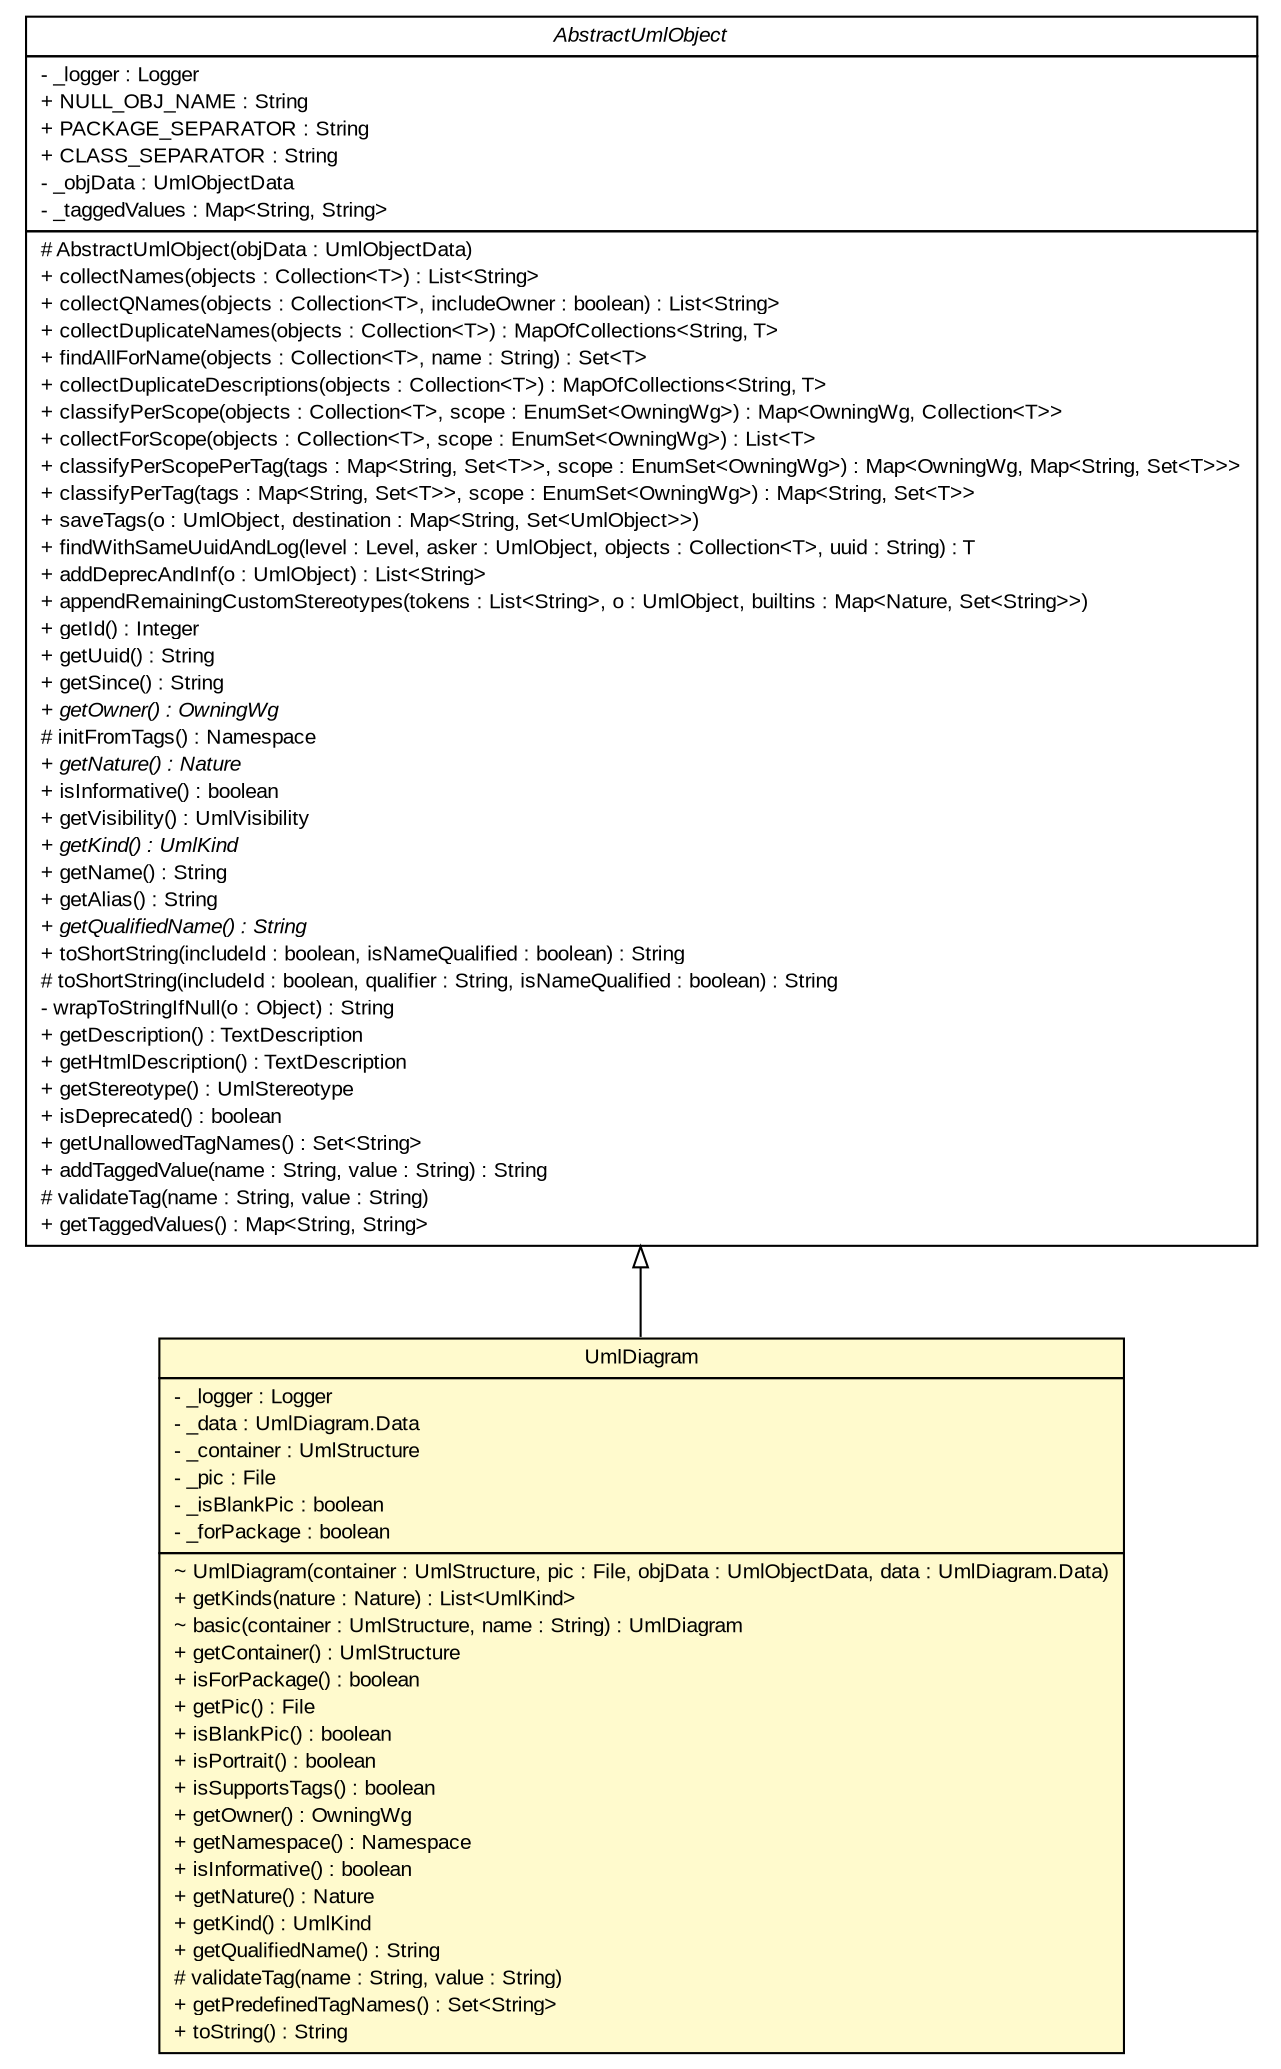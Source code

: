 #!/usr/local/bin/dot
#
# Class diagram 
# Generated by UMLGraph version R5_6_6-6-g3bdff0 (http://www.umlgraph.org/)
#

digraph G {
	edge [fontname="arial",fontsize=10,labelfontname="arial",labelfontsize=10];
	node [fontname="arial",fontsize=10,shape=plaintext];
	nodesep=0.25;
	ranksep=0.5;
	// org.tanjakostic.jcleancim.model.UmlDiagram
	c189933 [label=<<table title="org.tanjakostic.jcleancim.model.UmlDiagram" border="0" cellborder="1" cellspacing="0" cellpadding="2" port="p" bgcolor="lemonChiffon" href="./UmlDiagram.html">
		<tr><td><table border="0" cellspacing="0" cellpadding="1">
<tr><td align="center" balign="center"> UmlDiagram </td></tr>
		</table></td></tr>
		<tr><td><table border="0" cellspacing="0" cellpadding="1">
<tr><td align="left" balign="left"> - _logger : Logger </td></tr>
<tr><td align="left" balign="left"> - _data : UmlDiagram.Data </td></tr>
<tr><td align="left" balign="left"> - _container : UmlStructure </td></tr>
<tr><td align="left" balign="left"> - _pic : File </td></tr>
<tr><td align="left" balign="left"> - _isBlankPic : boolean </td></tr>
<tr><td align="left" balign="left"> - _forPackage : boolean </td></tr>
		</table></td></tr>
		<tr><td><table border="0" cellspacing="0" cellpadding="1">
<tr><td align="left" balign="left"> ~ UmlDiagram(container : UmlStructure, pic : File, objData : UmlObjectData, data : UmlDiagram.Data) </td></tr>
<tr><td align="left" balign="left"> + getKinds(nature : Nature) : List&lt;UmlKind&gt; </td></tr>
<tr><td align="left" balign="left"> ~ basic(container : UmlStructure, name : String) : UmlDiagram </td></tr>
<tr><td align="left" balign="left"> + getContainer() : UmlStructure </td></tr>
<tr><td align="left" balign="left"> + isForPackage() : boolean </td></tr>
<tr><td align="left" balign="left"> + getPic() : File </td></tr>
<tr><td align="left" balign="left"> + isBlankPic() : boolean </td></tr>
<tr><td align="left" balign="left"> + isPortrait() : boolean </td></tr>
<tr><td align="left" balign="left"> + isSupportsTags() : boolean </td></tr>
<tr><td align="left" balign="left"> + getOwner() : OwningWg </td></tr>
<tr><td align="left" balign="left"> + getNamespace() : Namespace </td></tr>
<tr><td align="left" balign="left"> + isInformative() : boolean </td></tr>
<tr><td align="left" balign="left"> + getNature() : Nature </td></tr>
<tr><td align="left" balign="left"> + getKind() : UmlKind </td></tr>
<tr><td align="left" balign="left"> + getQualifiedName() : String </td></tr>
<tr><td align="left" balign="left"> # validateTag(name : String, value : String) </td></tr>
<tr><td align="left" balign="left"> + getPredefinedTagNames() : Set&lt;String&gt; </td></tr>
<tr><td align="left" balign="left"> + toString() : String </td></tr>
		</table></td></tr>
		</table>>, URL="./UmlDiagram.html", fontname="arial", fontcolor="black", fontsize=10.0];
	// org.tanjakostic.jcleancim.model.AbstractUmlObject
	c189966 [label=<<table title="org.tanjakostic.jcleancim.model.AbstractUmlObject" border="0" cellborder="1" cellspacing="0" cellpadding="2" port="p" href="./AbstractUmlObject.html">
		<tr><td><table border="0" cellspacing="0" cellpadding="1">
<tr><td align="center" balign="center"><font face="Arial Italic"> AbstractUmlObject </font></td></tr>
		</table></td></tr>
		<tr><td><table border="0" cellspacing="0" cellpadding="1">
<tr><td align="left" balign="left"> - _logger : Logger </td></tr>
<tr><td align="left" balign="left"> + NULL_OBJ_NAME : String </td></tr>
<tr><td align="left" balign="left"> + PACKAGE_SEPARATOR : String </td></tr>
<tr><td align="left" balign="left"> + CLASS_SEPARATOR : String </td></tr>
<tr><td align="left" balign="left"> - _objData : UmlObjectData </td></tr>
<tr><td align="left" balign="left"> - _taggedValues : Map&lt;String, String&gt; </td></tr>
		</table></td></tr>
		<tr><td><table border="0" cellspacing="0" cellpadding="1">
<tr><td align="left" balign="left"> # AbstractUmlObject(objData : UmlObjectData) </td></tr>
<tr><td align="left" balign="left"> + collectNames(objects : Collection&lt;T&gt;) : List&lt;String&gt; </td></tr>
<tr><td align="left" balign="left"> + collectQNames(objects : Collection&lt;T&gt;, includeOwner : boolean) : List&lt;String&gt; </td></tr>
<tr><td align="left" balign="left"> + collectDuplicateNames(objects : Collection&lt;T&gt;) : MapOfCollections&lt;String, T&gt; </td></tr>
<tr><td align="left" balign="left"> + findAllForName(objects : Collection&lt;T&gt;, name : String) : Set&lt;T&gt; </td></tr>
<tr><td align="left" balign="left"> + collectDuplicateDescriptions(objects : Collection&lt;T&gt;) : MapOfCollections&lt;String, T&gt; </td></tr>
<tr><td align="left" balign="left"> + classifyPerScope(objects : Collection&lt;T&gt;, scope : EnumSet&lt;OwningWg&gt;) : Map&lt;OwningWg, Collection&lt;T&gt;&gt; </td></tr>
<tr><td align="left" balign="left"> + collectForScope(objects : Collection&lt;T&gt;, scope : EnumSet&lt;OwningWg&gt;) : List&lt;T&gt; </td></tr>
<tr><td align="left" balign="left"> + classifyPerScopePerTag(tags : Map&lt;String, Set&lt;T&gt;&gt;, scope : EnumSet&lt;OwningWg&gt;) : Map&lt;OwningWg, Map&lt;String, Set&lt;T&gt;&gt;&gt; </td></tr>
<tr><td align="left" balign="left"> + classifyPerTag(tags : Map&lt;String, Set&lt;T&gt;&gt;, scope : EnumSet&lt;OwningWg&gt;) : Map&lt;String, Set&lt;T&gt;&gt; </td></tr>
<tr><td align="left" balign="left"> + saveTags(o : UmlObject, destination : Map&lt;String, Set&lt;UmlObject&gt;&gt;) </td></tr>
<tr><td align="left" balign="left"> + findWithSameUuidAndLog(level : Level, asker : UmlObject, objects : Collection&lt;T&gt;, uuid : String) : T </td></tr>
<tr><td align="left" balign="left"> + addDeprecAndInf(o : UmlObject) : List&lt;String&gt; </td></tr>
<tr><td align="left" balign="left"> + appendRemainingCustomStereotypes(tokens : List&lt;String&gt;, o : UmlObject, builtins : Map&lt;Nature, Set&lt;String&gt;&gt;) </td></tr>
<tr><td align="left" balign="left"> + getId() : Integer </td></tr>
<tr><td align="left" balign="left"> + getUuid() : String </td></tr>
<tr><td align="left" balign="left"> + getSince() : String </td></tr>
<tr><td align="left" balign="left"><font face="Arial Italic" point-size="10.0"> + getOwner() : OwningWg </font></td></tr>
<tr><td align="left" balign="left"> # initFromTags() : Namespace </td></tr>
<tr><td align="left" balign="left"><font face="Arial Italic" point-size="10.0"> + getNature() : Nature </font></td></tr>
<tr><td align="left" balign="left"> + isInformative() : boolean </td></tr>
<tr><td align="left" balign="left"> + getVisibility() : UmlVisibility </td></tr>
<tr><td align="left" balign="left"><font face="Arial Italic" point-size="10.0"> + getKind() : UmlKind </font></td></tr>
<tr><td align="left" balign="left"> + getName() : String </td></tr>
<tr><td align="left" balign="left"> + getAlias() : String </td></tr>
<tr><td align="left" balign="left"><font face="Arial Italic" point-size="10.0"> + getQualifiedName() : String </font></td></tr>
<tr><td align="left" balign="left"> + toShortString(includeId : boolean, isNameQualified : boolean) : String </td></tr>
<tr><td align="left" balign="left"> # toShortString(includeId : boolean, qualifier : String, isNameQualified : boolean) : String </td></tr>
<tr><td align="left" balign="left"> - wrapToStringIfNull(o : Object) : String </td></tr>
<tr><td align="left" balign="left"> + getDescription() : TextDescription </td></tr>
<tr><td align="left" balign="left"> + getHtmlDescription() : TextDescription </td></tr>
<tr><td align="left" balign="left"> + getStereotype() : UmlStereotype </td></tr>
<tr><td align="left" balign="left"> + isDeprecated() : boolean </td></tr>
<tr><td align="left" balign="left"> + getUnallowedTagNames() : Set&lt;String&gt; </td></tr>
<tr><td align="left" balign="left"> + addTaggedValue(name : String, value : String) : String </td></tr>
<tr><td align="left" balign="left"> # validateTag(name : String, value : String) </td></tr>
<tr><td align="left" balign="left"> + getTaggedValues() : Map&lt;String, String&gt; </td></tr>
		</table></td></tr>
		</table>>, URL="./AbstractUmlObject.html", fontname="arial", fontcolor="black", fontsize=10.0];
	//org.tanjakostic.jcleancim.model.UmlDiagram extends org.tanjakostic.jcleancim.model.AbstractUmlObject
	c189966:p -> c189933:p [dir=back,arrowtail=empty];
}

